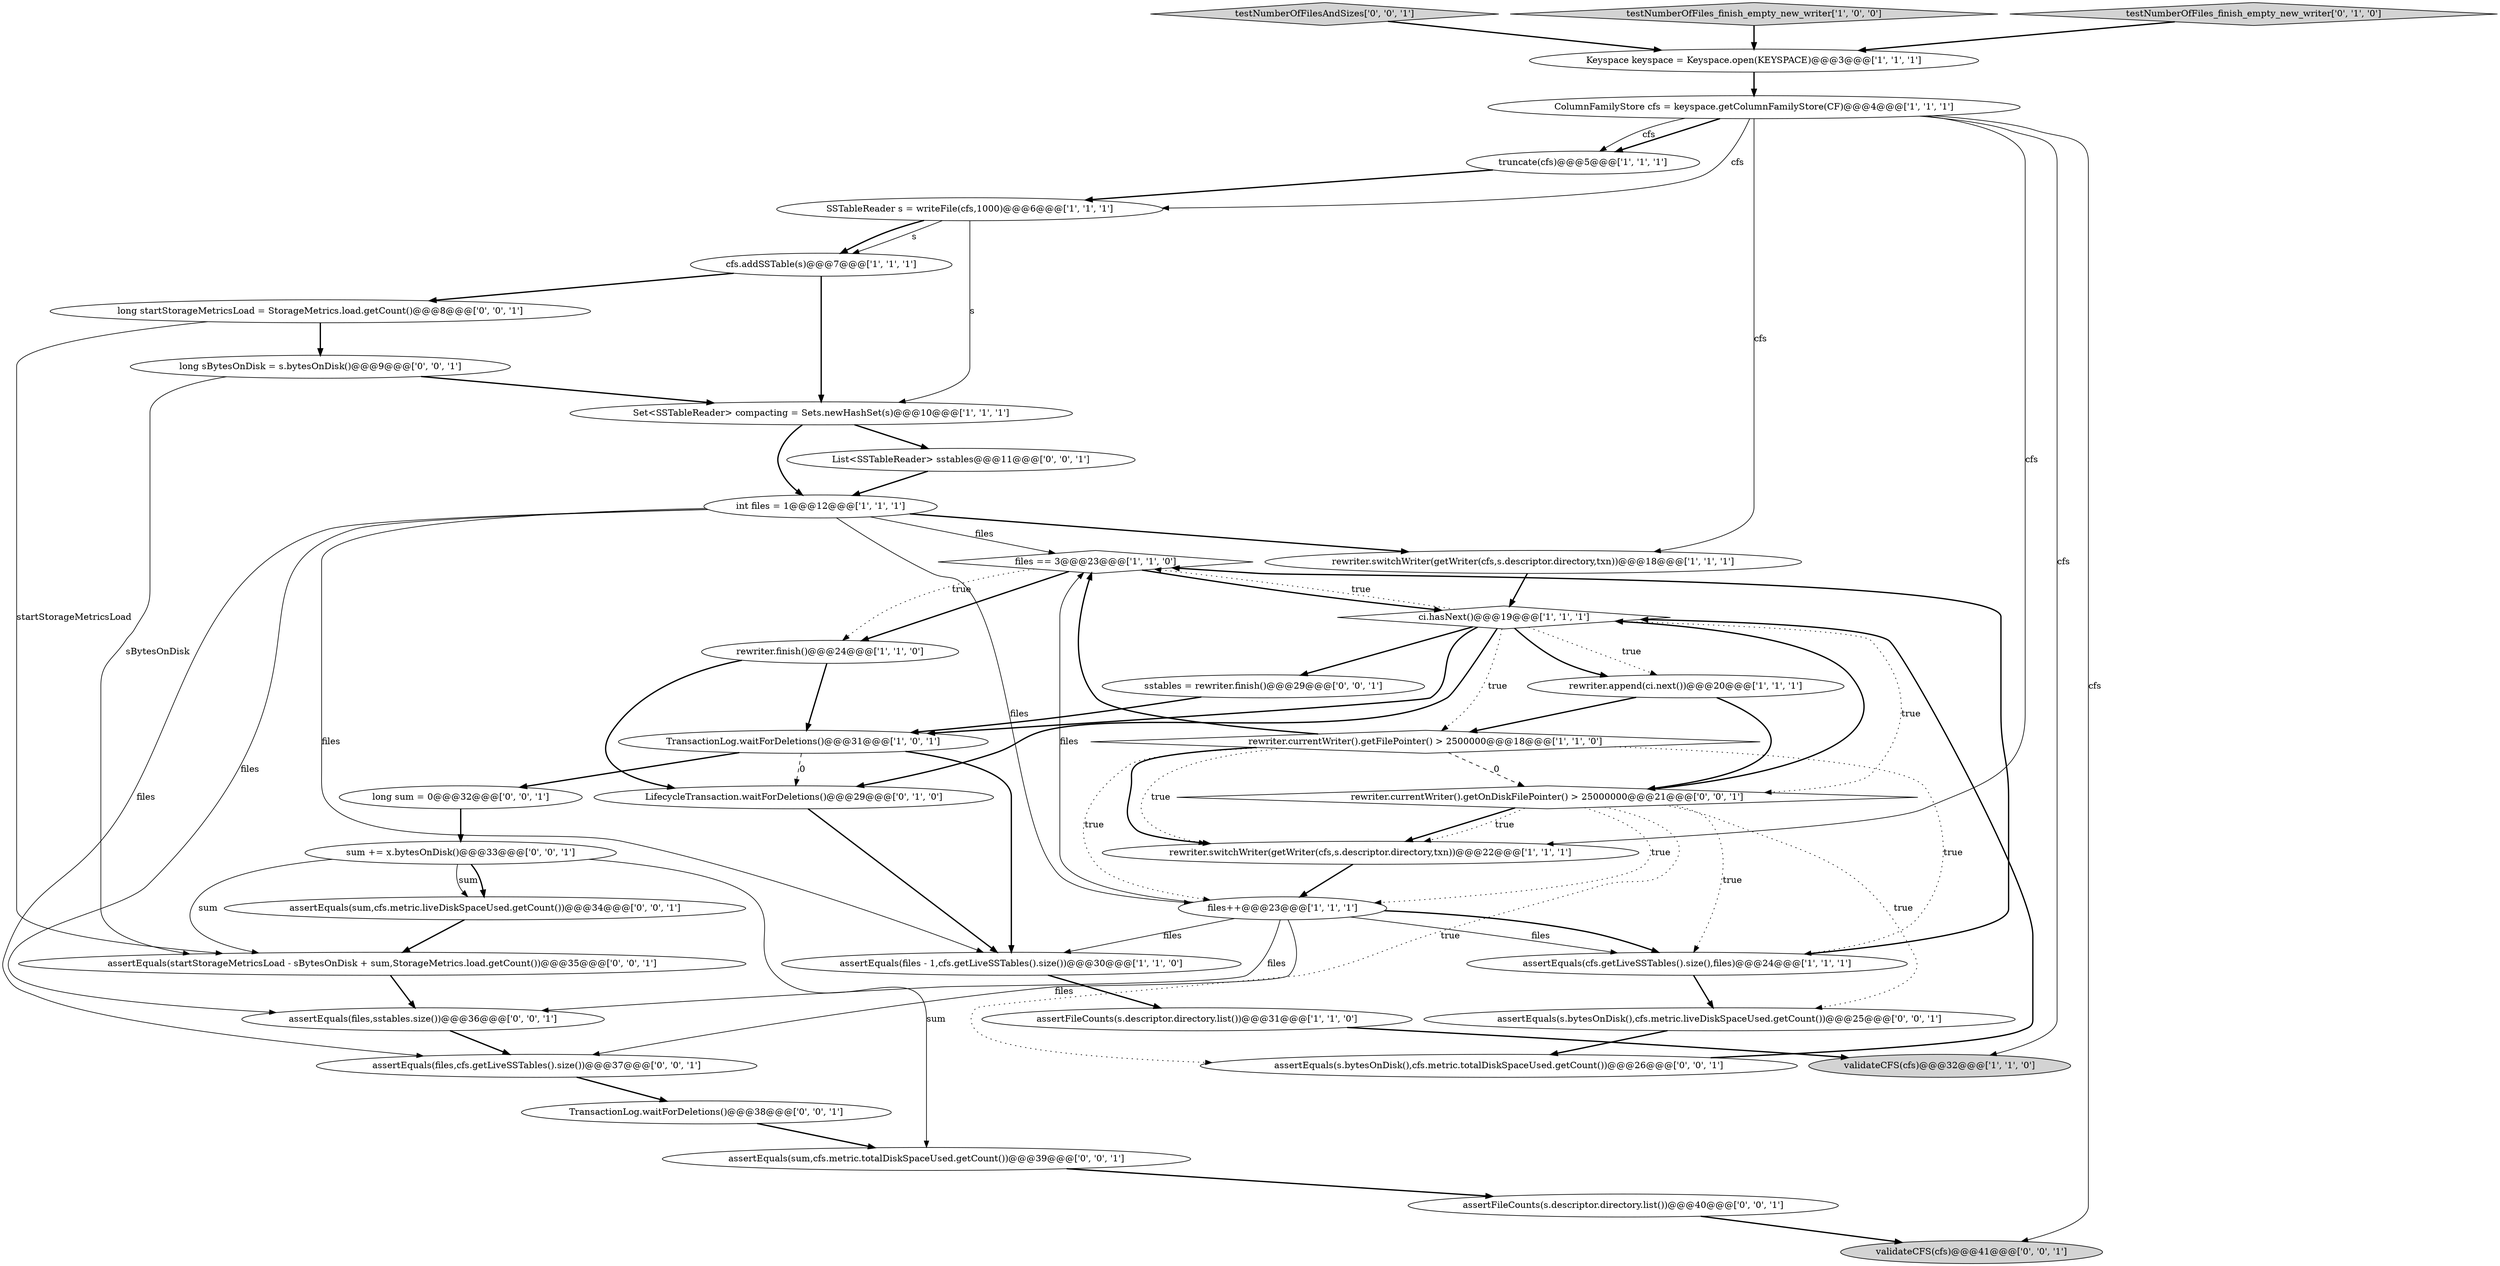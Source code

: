 digraph {
37 [style = filled, label = "assertEquals(sum,cfs.metric.liveDiskSpaceUsed.getCount())@@@34@@@['0', '0', '1']", fillcolor = white, shape = ellipse image = "AAA0AAABBB3BBB"];
19 [style = filled, label = "validateCFS(cfs)@@@32@@@['1', '1', '0']", fillcolor = lightgray, shape = ellipse image = "AAA0AAABBB1BBB"];
0 [style = filled, label = "truncate(cfs)@@@5@@@['1', '1', '1']", fillcolor = white, shape = ellipse image = "AAA0AAABBB1BBB"];
15 [style = filled, label = "assertFileCounts(s.descriptor.directory.list())@@@31@@@['1', '1', '0']", fillcolor = white, shape = ellipse image = "AAA0AAABBB1BBB"];
4 [style = filled, label = "ci.hasNext()@@@19@@@['1', '1', '1']", fillcolor = white, shape = diamond image = "AAA0AAABBB1BBB"];
27 [style = filled, label = "rewriter.currentWriter().getOnDiskFilePointer() > 25000000@@@21@@@['0', '0', '1']", fillcolor = white, shape = diamond image = "AAA0AAABBB3BBB"];
25 [style = filled, label = "assertEquals(files,sstables.size())@@@36@@@['0', '0', '1']", fillcolor = white, shape = ellipse image = "AAA0AAABBB3BBB"];
40 [style = filled, label = "assertEquals(sum,cfs.metric.totalDiskSpaceUsed.getCount())@@@39@@@['0', '0', '1']", fillcolor = white, shape = ellipse image = "AAA0AAABBB3BBB"];
23 [style = filled, label = "assertEquals(startStorageMetricsLoad - sBytesOnDisk + sum,StorageMetrics.load.getCount())@@@35@@@['0', '0', '1']", fillcolor = white, shape = ellipse image = "AAA0AAABBB3BBB"];
5 [style = filled, label = "assertEquals(files - 1,cfs.getLiveSSTables().size())@@@30@@@['1', '1', '0']", fillcolor = white, shape = ellipse image = "AAA0AAABBB1BBB"];
14 [style = filled, label = "rewriter.switchWriter(getWriter(cfs,s.descriptor.directory,txn))@@@22@@@['1', '1', '1']", fillcolor = white, shape = ellipse image = "AAA0AAABBB1BBB"];
2 [style = filled, label = "Set<SSTableReader> compacting = Sets.newHashSet(s)@@@10@@@['1', '1', '1']", fillcolor = white, shape = ellipse image = "AAA0AAABBB1BBB"];
3 [style = filled, label = "assertEquals(cfs.getLiveSSTables().size(),files)@@@24@@@['1', '1', '1']", fillcolor = white, shape = ellipse image = "AAA0AAABBB1BBB"];
28 [style = filled, label = "assertEquals(files,cfs.getLiveSSTables().size())@@@37@@@['0', '0', '1']", fillcolor = white, shape = ellipse image = "AAA0AAABBB3BBB"];
17 [style = filled, label = "rewriter.finish()@@@24@@@['1', '1', '0']", fillcolor = white, shape = ellipse image = "AAA0AAABBB1BBB"];
9 [style = filled, label = "TransactionLog.waitForDeletions()@@@31@@@['1', '0', '1']", fillcolor = white, shape = ellipse image = "AAA0AAABBB1BBB"];
10 [style = filled, label = "files == 3@@@23@@@['1', '1', '0']", fillcolor = white, shape = diamond image = "AAA0AAABBB1BBB"];
11 [style = filled, label = "Keyspace keyspace = Keyspace.open(KEYSPACE)@@@3@@@['1', '1', '1']", fillcolor = white, shape = ellipse image = "AAA0AAABBB1BBB"];
29 [style = filled, label = "testNumberOfFilesAndSizes['0', '0', '1']", fillcolor = lightgray, shape = diamond image = "AAA0AAABBB3BBB"];
12 [style = filled, label = "rewriter.switchWriter(getWriter(cfs,s.descriptor.directory,txn))@@@18@@@['1', '1', '1']", fillcolor = white, shape = ellipse image = "AAA0AAABBB1BBB"];
16 [style = filled, label = "int files = 1@@@12@@@['1', '1', '1']", fillcolor = white, shape = ellipse image = "AAA0AAABBB1BBB"];
7 [style = filled, label = "rewriter.append(ci.next())@@@20@@@['1', '1', '1']", fillcolor = white, shape = ellipse image = "AAA0AAABBB1BBB"];
6 [style = filled, label = "rewriter.currentWriter().getFilePointer() > 2500000@@@18@@@['1', '1', '0']", fillcolor = white, shape = diamond image = "AAA0AAABBB1BBB"];
34 [style = filled, label = "long sum = 0@@@32@@@['0', '0', '1']", fillcolor = white, shape = ellipse image = "AAA0AAABBB3BBB"];
31 [style = filled, label = "long startStorageMetricsLoad = StorageMetrics.load.getCount()@@@8@@@['0', '0', '1']", fillcolor = white, shape = ellipse image = "AAA0AAABBB3BBB"];
36 [style = filled, label = "List<SSTableReader> sstables@@@11@@@['0', '0', '1']", fillcolor = white, shape = ellipse image = "AAA0AAABBB3BBB"];
24 [style = filled, label = "sum += x.bytesOnDisk()@@@33@@@['0', '0', '1']", fillcolor = white, shape = ellipse image = "AAA0AAABBB3BBB"];
22 [style = filled, label = "LifecycleTransaction.waitForDeletions()@@@29@@@['0', '1', '0']", fillcolor = white, shape = ellipse image = "AAA1AAABBB2BBB"];
38 [style = filled, label = "assertFileCounts(s.descriptor.directory.list())@@@40@@@['0', '0', '1']", fillcolor = white, shape = ellipse image = "AAA0AAABBB3BBB"];
13 [style = filled, label = "testNumberOfFiles_finish_empty_new_writer['1', '0', '0']", fillcolor = lightgray, shape = diamond image = "AAA0AAABBB1BBB"];
18 [style = filled, label = "SSTableReader s = writeFile(cfs,1000)@@@6@@@['1', '1', '1']", fillcolor = white, shape = ellipse image = "AAA0AAABBB1BBB"];
32 [style = filled, label = "assertEquals(s.bytesOnDisk(),cfs.metric.liveDiskSpaceUsed.getCount())@@@25@@@['0', '0', '1']", fillcolor = white, shape = ellipse image = "AAA0AAABBB3BBB"];
35 [style = filled, label = "sstables = rewriter.finish()@@@29@@@['0', '0', '1']", fillcolor = white, shape = ellipse image = "AAA0AAABBB3BBB"];
33 [style = filled, label = "validateCFS(cfs)@@@41@@@['0', '0', '1']", fillcolor = lightgray, shape = ellipse image = "AAA0AAABBB3BBB"];
8 [style = filled, label = "files++@@@23@@@['1', '1', '1']", fillcolor = white, shape = ellipse image = "AAA0AAABBB1BBB"];
30 [style = filled, label = "assertEquals(s.bytesOnDisk(),cfs.metric.totalDiskSpaceUsed.getCount())@@@26@@@['0', '0', '1']", fillcolor = white, shape = ellipse image = "AAA0AAABBB3BBB"];
21 [style = filled, label = "testNumberOfFiles_finish_empty_new_writer['0', '1', '0']", fillcolor = lightgray, shape = diamond image = "AAA0AAABBB2BBB"];
39 [style = filled, label = "long sBytesOnDisk = s.bytesOnDisk()@@@9@@@['0', '0', '1']", fillcolor = white, shape = ellipse image = "AAA0AAABBB3BBB"];
1 [style = filled, label = "cfs.addSSTable(s)@@@7@@@['1', '1', '1']", fillcolor = white, shape = ellipse image = "AAA0AAABBB1BBB"];
20 [style = filled, label = "ColumnFamilyStore cfs = keyspace.getColumnFamilyStore(CF)@@@4@@@['1', '1', '1']", fillcolor = white, shape = ellipse image = "AAA0AAABBB1BBB"];
26 [style = filled, label = "TransactionLog.waitForDeletions()@@@38@@@['0', '0', '1']", fillcolor = white, shape = ellipse image = "AAA0AAABBB3BBB"];
3->10 [style = bold, label=""];
24->37 [style = solid, label="sum"];
4->7 [style = dotted, label="true"];
28->26 [style = bold, label=""];
7->6 [style = bold, label=""];
4->22 [style = bold, label=""];
16->12 [style = bold, label=""];
13->11 [style = bold, label=""];
25->28 [style = bold, label=""];
20->14 [style = solid, label="cfs"];
26->40 [style = bold, label=""];
4->9 [style = bold, label=""];
4->27 [style = dotted, label="true"];
14->8 [style = bold, label=""];
30->4 [style = bold, label=""];
17->22 [style = bold, label=""];
6->27 [style = dashed, label="0"];
31->39 [style = bold, label=""];
20->0 [style = bold, label=""];
9->34 [style = bold, label=""];
1->2 [style = bold, label=""];
27->30 [style = dotted, label="true"];
24->23 [style = solid, label="sum"];
24->37 [style = bold, label=""];
36->16 [style = bold, label=""];
11->20 [style = bold, label=""];
16->25 [style = solid, label="files"];
10->17 [style = bold, label=""];
20->19 [style = solid, label="cfs"];
27->3 [style = dotted, label="true"];
39->23 [style = solid, label="sBytesOnDisk"];
15->19 [style = bold, label=""];
18->1 [style = solid, label="s"];
27->32 [style = dotted, label="true"];
8->3 [style = bold, label=""];
2->36 [style = bold, label=""];
6->14 [style = bold, label=""];
10->4 [style = bold, label=""];
17->9 [style = bold, label=""];
24->40 [style = solid, label="sum"];
2->16 [style = bold, label=""];
38->33 [style = bold, label=""];
16->28 [style = solid, label="files"];
20->18 [style = solid, label="cfs"];
35->9 [style = bold, label=""];
7->27 [style = bold, label=""];
21->11 [style = bold, label=""];
16->5 [style = solid, label="files"];
23->25 [style = bold, label=""];
4->7 [style = bold, label=""];
1->31 [style = bold, label=""];
8->25 [style = solid, label="files"];
16->10 [style = solid, label="files"];
12->4 [style = bold, label=""];
4->35 [style = bold, label=""];
6->14 [style = dotted, label="true"];
20->12 [style = solid, label="cfs"];
20->33 [style = solid, label="cfs"];
31->23 [style = solid, label="startStorageMetricsLoad"];
6->8 [style = dotted, label="true"];
18->2 [style = solid, label="s"];
20->0 [style = solid, label="cfs"];
27->8 [style = dotted, label="true"];
18->1 [style = bold, label=""];
9->5 [style = bold, label=""];
40->38 [style = bold, label=""];
8->10 [style = solid, label="files"];
27->14 [style = bold, label=""];
22->5 [style = bold, label=""];
27->14 [style = dotted, label="true"];
39->2 [style = bold, label=""];
27->4 [style = bold, label=""];
34->24 [style = bold, label=""];
4->10 [style = dotted, label="true"];
3->32 [style = bold, label=""];
16->8 [style = solid, label="files"];
8->3 [style = solid, label="files"];
6->10 [style = bold, label=""];
6->3 [style = dotted, label="true"];
32->30 [style = bold, label=""];
8->28 [style = solid, label="files"];
10->17 [style = dotted, label="true"];
37->23 [style = bold, label=""];
8->5 [style = solid, label="files"];
4->6 [style = dotted, label="true"];
0->18 [style = bold, label=""];
9->22 [style = dashed, label="0"];
5->15 [style = bold, label=""];
29->11 [style = bold, label=""];
}
